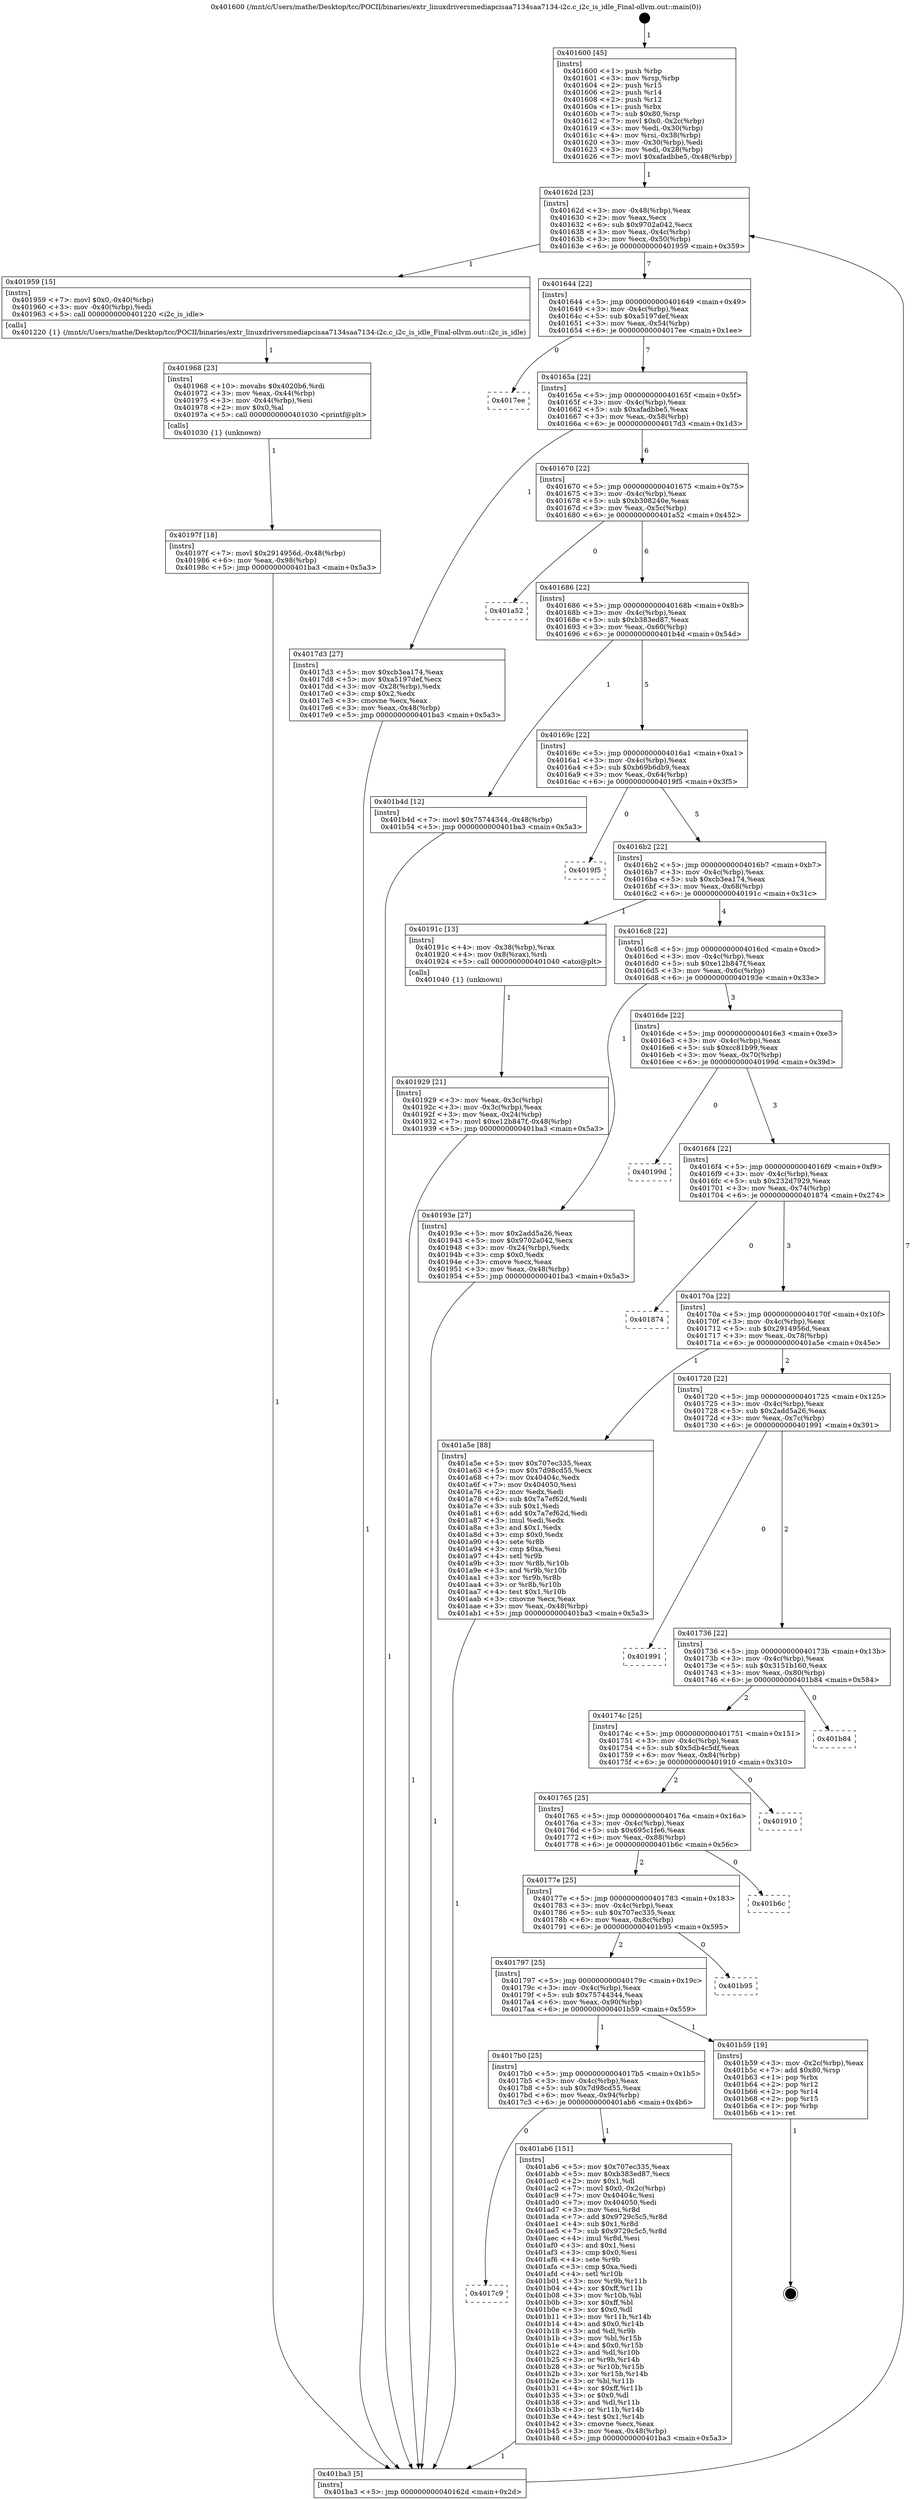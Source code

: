 digraph "0x401600" {
  label = "0x401600 (/mnt/c/Users/mathe/Desktop/tcc/POCII/binaries/extr_linuxdriversmediapcisaa7134saa7134-i2c.c_i2c_is_idle_Final-ollvm.out::main(0))"
  labelloc = "t"
  node[shape=record]

  Entry [label="",width=0.3,height=0.3,shape=circle,fillcolor=black,style=filled]
  "0x40162d" [label="{
     0x40162d [23]\l
     | [instrs]\l
     &nbsp;&nbsp;0x40162d \<+3\>: mov -0x48(%rbp),%eax\l
     &nbsp;&nbsp;0x401630 \<+2\>: mov %eax,%ecx\l
     &nbsp;&nbsp;0x401632 \<+6\>: sub $0x9702a042,%ecx\l
     &nbsp;&nbsp;0x401638 \<+3\>: mov %eax,-0x4c(%rbp)\l
     &nbsp;&nbsp;0x40163b \<+3\>: mov %ecx,-0x50(%rbp)\l
     &nbsp;&nbsp;0x40163e \<+6\>: je 0000000000401959 \<main+0x359\>\l
  }"]
  "0x401959" [label="{
     0x401959 [15]\l
     | [instrs]\l
     &nbsp;&nbsp;0x401959 \<+7\>: movl $0x0,-0x40(%rbp)\l
     &nbsp;&nbsp;0x401960 \<+3\>: mov -0x40(%rbp),%edi\l
     &nbsp;&nbsp;0x401963 \<+5\>: call 0000000000401220 \<i2c_is_idle\>\l
     | [calls]\l
     &nbsp;&nbsp;0x401220 \{1\} (/mnt/c/Users/mathe/Desktop/tcc/POCII/binaries/extr_linuxdriversmediapcisaa7134saa7134-i2c.c_i2c_is_idle_Final-ollvm.out::i2c_is_idle)\l
  }"]
  "0x401644" [label="{
     0x401644 [22]\l
     | [instrs]\l
     &nbsp;&nbsp;0x401644 \<+5\>: jmp 0000000000401649 \<main+0x49\>\l
     &nbsp;&nbsp;0x401649 \<+3\>: mov -0x4c(%rbp),%eax\l
     &nbsp;&nbsp;0x40164c \<+5\>: sub $0xa5197def,%eax\l
     &nbsp;&nbsp;0x401651 \<+3\>: mov %eax,-0x54(%rbp)\l
     &nbsp;&nbsp;0x401654 \<+6\>: je 00000000004017ee \<main+0x1ee\>\l
  }"]
  Exit [label="",width=0.3,height=0.3,shape=circle,fillcolor=black,style=filled,peripheries=2]
  "0x4017ee" [label="{
     0x4017ee\l
  }", style=dashed]
  "0x40165a" [label="{
     0x40165a [22]\l
     | [instrs]\l
     &nbsp;&nbsp;0x40165a \<+5\>: jmp 000000000040165f \<main+0x5f\>\l
     &nbsp;&nbsp;0x40165f \<+3\>: mov -0x4c(%rbp),%eax\l
     &nbsp;&nbsp;0x401662 \<+5\>: sub $0xafadbbe5,%eax\l
     &nbsp;&nbsp;0x401667 \<+3\>: mov %eax,-0x58(%rbp)\l
     &nbsp;&nbsp;0x40166a \<+6\>: je 00000000004017d3 \<main+0x1d3\>\l
  }"]
  "0x4017c9" [label="{
     0x4017c9\l
  }", style=dashed]
  "0x4017d3" [label="{
     0x4017d3 [27]\l
     | [instrs]\l
     &nbsp;&nbsp;0x4017d3 \<+5\>: mov $0xcb3ea174,%eax\l
     &nbsp;&nbsp;0x4017d8 \<+5\>: mov $0xa5197def,%ecx\l
     &nbsp;&nbsp;0x4017dd \<+3\>: mov -0x28(%rbp),%edx\l
     &nbsp;&nbsp;0x4017e0 \<+3\>: cmp $0x2,%edx\l
     &nbsp;&nbsp;0x4017e3 \<+3\>: cmovne %ecx,%eax\l
     &nbsp;&nbsp;0x4017e6 \<+3\>: mov %eax,-0x48(%rbp)\l
     &nbsp;&nbsp;0x4017e9 \<+5\>: jmp 0000000000401ba3 \<main+0x5a3\>\l
  }"]
  "0x401670" [label="{
     0x401670 [22]\l
     | [instrs]\l
     &nbsp;&nbsp;0x401670 \<+5\>: jmp 0000000000401675 \<main+0x75\>\l
     &nbsp;&nbsp;0x401675 \<+3\>: mov -0x4c(%rbp),%eax\l
     &nbsp;&nbsp;0x401678 \<+5\>: sub $0xb308240e,%eax\l
     &nbsp;&nbsp;0x40167d \<+3\>: mov %eax,-0x5c(%rbp)\l
     &nbsp;&nbsp;0x401680 \<+6\>: je 0000000000401a52 \<main+0x452\>\l
  }"]
  "0x401ba3" [label="{
     0x401ba3 [5]\l
     | [instrs]\l
     &nbsp;&nbsp;0x401ba3 \<+5\>: jmp 000000000040162d \<main+0x2d\>\l
  }"]
  "0x401600" [label="{
     0x401600 [45]\l
     | [instrs]\l
     &nbsp;&nbsp;0x401600 \<+1\>: push %rbp\l
     &nbsp;&nbsp;0x401601 \<+3\>: mov %rsp,%rbp\l
     &nbsp;&nbsp;0x401604 \<+2\>: push %r15\l
     &nbsp;&nbsp;0x401606 \<+2\>: push %r14\l
     &nbsp;&nbsp;0x401608 \<+2\>: push %r12\l
     &nbsp;&nbsp;0x40160a \<+1\>: push %rbx\l
     &nbsp;&nbsp;0x40160b \<+7\>: sub $0x80,%rsp\l
     &nbsp;&nbsp;0x401612 \<+7\>: movl $0x0,-0x2c(%rbp)\l
     &nbsp;&nbsp;0x401619 \<+3\>: mov %edi,-0x30(%rbp)\l
     &nbsp;&nbsp;0x40161c \<+4\>: mov %rsi,-0x38(%rbp)\l
     &nbsp;&nbsp;0x401620 \<+3\>: mov -0x30(%rbp),%edi\l
     &nbsp;&nbsp;0x401623 \<+3\>: mov %edi,-0x28(%rbp)\l
     &nbsp;&nbsp;0x401626 \<+7\>: movl $0xafadbbe5,-0x48(%rbp)\l
  }"]
  "0x401ab6" [label="{
     0x401ab6 [151]\l
     | [instrs]\l
     &nbsp;&nbsp;0x401ab6 \<+5\>: mov $0x707ec335,%eax\l
     &nbsp;&nbsp;0x401abb \<+5\>: mov $0xb383ed87,%ecx\l
     &nbsp;&nbsp;0x401ac0 \<+2\>: mov $0x1,%dl\l
     &nbsp;&nbsp;0x401ac2 \<+7\>: movl $0x0,-0x2c(%rbp)\l
     &nbsp;&nbsp;0x401ac9 \<+7\>: mov 0x40404c,%esi\l
     &nbsp;&nbsp;0x401ad0 \<+7\>: mov 0x404050,%edi\l
     &nbsp;&nbsp;0x401ad7 \<+3\>: mov %esi,%r8d\l
     &nbsp;&nbsp;0x401ada \<+7\>: add $0x9729c5c5,%r8d\l
     &nbsp;&nbsp;0x401ae1 \<+4\>: sub $0x1,%r8d\l
     &nbsp;&nbsp;0x401ae5 \<+7\>: sub $0x9729c5c5,%r8d\l
     &nbsp;&nbsp;0x401aec \<+4\>: imul %r8d,%esi\l
     &nbsp;&nbsp;0x401af0 \<+3\>: and $0x1,%esi\l
     &nbsp;&nbsp;0x401af3 \<+3\>: cmp $0x0,%esi\l
     &nbsp;&nbsp;0x401af6 \<+4\>: sete %r9b\l
     &nbsp;&nbsp;0x401afa \<+3\>: cmp $0xa,%edi\l
     &nbsp;&nbsp;0x401afd \<+4\>: setl %r10b\l
     &nbsp;&nbsp;0x401b01 \<+3\>: mov %r9b,%r11b\l
     &nbsp;&nbsp;0x401b04 \<+4\>: xor $0xff,%r11b\l
     &nbsp;&nbsp;0x401b08 \<+3\>: mov %r10b,%bl\l
     &nbsp;&nbsp;0x401b0b \<+3\>: xor $0xff,%bl\l
     &nbsp;&nbsp;0x401b0e \<+3\>: xor $0x0,%dl\l
     &nbsp;&nbsp;0x401b11 \<+3\>: mov %r11b,%r14b\l
     &nbsp;&nbsp;0x401b14 \<+4\>: and $0x0,%r14b\l
     &nbsp;&nbsp;0x401b18 \<+3\>: and %dl,%r9b\l
     &nbsp;&nbsp;0x401b1b \<+3\>: mov %bl,%r15b\l
     &nbsp;&nbsp;0x401b1e \<+4\>: and $0x0,%r15b\l
     &nbsp;&nbsp;0x401b22 \<+3\>: and %dl,%r10b\l
     &nbsp;&nbsp;0x401b25 \<+3\>: or %r9b,%r14b\l
     &nbsp;&nbsp;0x401b28 \<+3\>: or %r10b,%r15b\l
     &nbsp;&nbsp;0x401b2b \<+3\>: xor %r15b,%r14b\l
     &nbsp;&nbsp;0x401b2e \<+3\>: or %bl,%r11b\l
     &nbsp;&nbsp;0x401b31 \<+4\>: xor $0xff,%r11b\l
     &nbsp;&nbsp;0x401b35 \<+3\>: or $0x0,%dl\l
     &nbsp;&nbsp;0x401b38 \<+3\>: and %dl,%r11b\l
     &nbsp;&nbsp;0x401b3b \<+3\>: or %r11b,%r14b\l
     &nbsp;&nbsp;0x401b3e \<+4\>: test $0x1,%r14b\l
     &nbsp;&nbsp;0x401b42 \<+3\>: cmovne %ecx,%eax\l
     &nbsp;&nbsp;0x401b45 \<+3\>: mov %eax,-0x48(%rbp)\l
     &nbsp;&nbsp;0x401b48 \<+5\>: jmp 0000000000401ba3 \<main+0x5a3\>\l
  }"]
  "0x401a52" [label="{
     0x401a52\l
  }", style=dashed]
  "0x401686" [label="{
     0x401686 [22]\l
     | [instrs]\l
     &nbsp;&nbsp;0x401686 \<+5\>: jmp 000000000040168b \<main+0x8b\>\l
     &nbsp;&nbsp;0x40168b \<+3\>: mov -0x4c(%rbp),%eax\l
     &nbsp;&nbsp;0x40168e \<+5\>: sub $0xb383ed87,%eax\l
     &nbsp;&nbsp;0x401693 \<+3\>: mov %eax,-0x60(%rbp)\l
     &nbsp;&nbsp;0x401696 \<+6\>: je 0000000000401b4d \<main+0x54d\>\l
  }"]
  "0x4017b0" [label="{
     0x4017b0 [25]\l
     | [instrs]\l
     &nbsp;&nbsp;0x4017b0 \<+5\>: jmp 00000000004017b5 \<main+0x1b5\>\l
     &nbsp;&nbsp;0x4017b5 \<+3\>: mov -0x4c(%rbp),%eax\l
     &nbsp;&nbsp;0x4017b8 \<+5\>: sub $0x7d98cd55,%eax\l
     &nbsp;&nbsp;0x4017bd \<+6\>: mov %eax,-0x94(%rbp)\l
     &nbsp;&nbsp;0x4017c3 \<+6\>: je 0000000000401ab6 \<main+0x4b6\>\l
  }"]
  "0x401b4d" [label="{
     0x401b4d [12]\l
     | [instrs]\l
     &nbsp;&nbsp;0x401b4d \<+7\>: movl $0x75744344,-0x48(%rbp)\l
     &nbsp;&nbsp;0x401b54 \<+5\>: jmp 0000000000401ba3 \<main+0x5a3\>\l
  }"]
  "0x40169c" [label="{
     0x40169c [22]\l
     | [instrs]\l
     &nbsp;&nbsp;0x40169c \<+5\>: jmp 00000000004016a1 \<main+0xa1\>\l
     &nbsp;&nbsp;0x4016a1 \<+3\>: mov -0x4c(%rbp),%eax\l
     &nbsp;&nbsp;0x4016a4 \<+5\>: sub $0xb69b6db9,%eax\l
     &nbsp;&nbsp;0x4016a9 \<+3\>: mov %eax,-0x64(%rbp)\l
     &nbsp;&nbsp;0x4016ac \<+6\>: je 00000000004019f5 \<main+0x3f5\>\l
  }"]
  "0x401b59" [label="{
     0x401b59 [19]\l
     | [instrs]\l
     &nbsp;&nbsp;0x401b59 \<+3\>: mov -0x2c(%rbp),%eax\l
     &nbsp;&nbsp;0x401b5c \<+7\>: add $0x80,%rsp\l
     &nbsp;&nbsp;0x401b63 \<+1\>: pop %rbx\l
     &nbsp;&nbsp;0x401b64 \<+2\>: pop %r12\l
     &nbsp;&nbsp;0x401b66 \<+2\>: pop %r14\l
     &nbsp;&nbsp;0x401b68 \<+2\>: pop %r15\l
     &nbsp;&nbsp;0x401b6a \<+1\>: pop %rbp\l
     &nbsp;&nbsp;0x401b6b \<+1\>: ret\l
  }"]
  "0x4019f5" [label="{
     0x4019f5\l
  }", style=dashed]
  "0x4016b2" [label="{
     0x4016b2 [22]\l
     | [instrs]\l
     &nbsp;&nbsp;0x4016b2 \<+5\>: jmp 00000000004016b7 \<main+0xb7\>\l
     &nbsp;&nbsp;0x4016b7 \<+3\>: mov -0x4c(%rbp),%eax\l
     &nbsp;&nbsp;0x4016ba \<+5\>: sub $0xcb3ea174,%eax\l
     &nbsp;&nbsp;0x4016bf \<+3\>: mov %eax,-0x68(%rbp)\l
     &nbsp;&nbsp;0x4016c2 \<+6\>: je 000000000040191c \<main+0x31c\>\l
  }"]
  "0x401797" [label="{
     0x401797 [25]\l
     | [instrs]\l
     &nbsp;&nbsp;0x401797 \<+5\>: jmp 000000000040179c \<main+0x19c\>\l
     &nbsp;&nbsp;0x40179c \<+3\>: mov -0x4c(%rbp),%eax\l
     &nbsp;&nbsp;0x40179f \<+5\>: sub $0x75744344,%eax\l
     &nbsp;&nbsp;0x4017a4 \<+6\>: mov %eax,-0x90(%rbp)\l
     &nbsp;&nbsp;0x4017aa \<+6\>: je 0000000000401b59 \<main+0x559\>\l
  }"]
  "0x40191c" [label="{
     0x40191c [13]\l
     | [instrs]\l
     &nbsp;&nbsp;0x40191c \<+4\>: mov -0x38(%rbp),%rax\l
     &nbsp;&nbsp;0x401920 \<+4\>: mov 0x8(%rax),%rdi\l
     &nbsp;&nbsp;0x401924 \<+5\>: call 0000000000401040 \<atoi@plt\>\l
     | [calls]\l
     &nbsp;&nbsp;0x401040 \{1\} (unknown)\l
  }"]
  "0x4016c8" [label="{
     0x4016c8 [22]\l
     | [instrs]\l
     &nbsp;&nbsp;0x4016c8 \<+5\>: jmp 00000000004016cd \<main+0xcd\>\l
     &nbsp;&nbsp;0x4016cd \<+3\>: mov -0x4c(%rbp),%eax\l
     &nbsp;&nbsp;0x4016d0 \<+5\>: sub $0xe12b847f,%eax\l
     &nbsp;&nbsp;0x4016d5 \<+3\>: mov %eax,-0x6c(%rbp)\l
     &nbsp;&nbsp;0x4016d8 \<+6\>: je 000000000040193e \<main+0x33e\>\l
  }"]
  "0x401929" [label="{
     0x401929 [21]\l
     | [instrs]\l
     &nbsp;&nbsp;0x401929 \<+3\>: mov %eax,-0x3c(%rbp)\l
     &nbsp;&nbsp;0x40192c \<+3\>: mov -0x3c(%rbp),%eax\l
     &nbsp;&nbsp;0x40192f \<+3\>: mov %eax,-0x24(%rbp)\l
     &nbsp;&nbsp;0x401932 \<+7\>: movl $0xe12b847f,-0x48(%rbp)\l
     &nbsp;&nbsp;0x401939 \<+5\>: jmp 0000000000401ba3 \<main+0x5a3\>\l
  }"]
  "0x401b95" [label="{
     0x401b95\l
  }", style=dashed]
  "0x40193e" [label="{
     0x40193e [27]\l
     | [instrs]\l
     &nbsp;&nbsp;0x40193e \<+5\>: mov $0x2add5a26,%eax\l
     &nbsp;&nbsp;0x401943 \<+5\>: mov $0x9702a042,%ecx\l
     &nbsp;&nbsp;0x401948 \<+3\>: mov -0x24(%rbp),%edx\l
     &nbsp;&nbsp;0x40194b \<+3\>: cmp $0x0,%edx\l
     &nbsp;&nbsp;0x40194e \<+3\>: cmove %ecx,%eax\l
     &nbsp;&nbsp;0x401951 \<+3\>: mov %eax,-0x48(%rbp)\l
     &nbsp;&nbsp;0x401954 \<+5\>: jmp 0000000000401ba3 \<main+0x5a3\>\l
  }"]
  "0x4016de" [label="{
     0x4016de [22]\l
     | [instrs]\l
     &nbsp;&nbsp;0x4016de \<+5\>: jmp 00000000004016e3 \<main+0xe3\>\l
     &nbsp;&nbsp;0x4016e3 \<+3\>: mov -0x4c(%rbp),%eax\l
     &nbsp;&nbsp;0x4016e6 \<+5\>: sub $0xcc81b99,%eax\l
     &nbsp;&nbsp;0x4016eb \<+3\>: mov %eax,-0x70(%rbp)\l
     &nbsp;&nbsp;0x4016ee \<+6\>: je 000000000040199d \<main+0x39d\>\l
  }"]
  "0x401968" [label="{
     0x401968 [23]\l
     | [instrs]\l
     &nbsp;&nbsp;0x401968 \<+10\>: movabs $0x4020b6,%rdi\l
     &nbsp;&nbsp;0x401972 \<+3\>: mov %eax,-0x44(%rbp)\l
     &nbsp;&nbsp;0x401975 \<+3\>: mov -0x44(%rbp),%esi\l
     &nbsp;&nbsp;0x401978 \<+2\>: mov $0x0,%al\l
     &nbsp;&nbsp;0x40197a \<+5\>: call 0000000000401030 \<printf@plt\>\l
     | [calls]\l
     &nbsp;&nbsp;0x401030 \{1\} (unknown)\l
  }"]
  "0x40197f" [label="{
     0x40197f [18]\l
     | [instrs]\l
     &nbsp;&nbsp;0x40197f \<+7\>: movl $0x2914956d,-0x48(%rbp)\l
     &nbsp;&nbsp;0x401986 \<+6\>: mov %eax,-0x98(%rbp)\l
     &nbsp;&nbsp;0x40198c \<+5\>: jmp 0000000000401ba3 \<main+0x5a3\>\l
  }"]
  "0x40177e" [label="{
     0x40177e [25]\l
     | [instrs]\l
     &nbsp;&nbsp;0x40177e \<+5\>: jmp 0000000000401783 \<main+0x183\>\l
     &nbsp;&nbsp;0x401783 \<+3\>: mov -0x4c(%rbp),%eax\l
     &nbsp;&nbsp;0x401786 \<+5\>: sub $0x707ec335,%eax\l
     &nbsp;&nbsp;0x40178b \<+6\>: mov %eax,-0x8c(%rbp)\l
     &nbsp;&nbsp;0x401791 \<+6\>: je 0000000000401b95 \<main+0x595\>\l
  }"]
  "0x40199d" [label="{
     0x40199d\l
  }", style=dashed]
  "0x4016f4" [label="{
     0x4016f4 [22]\l
     | [instrs]\l
     &nbsp;&nbsp;0x4016f4 \<+5\>: jmp 00000000004016f9 \<main+0xf9\>\l
     &nbsp;&nbsp;0x4016f9 \<+3\>: mov -0x4c(%rbp),%eax\l
     &nbsp;&nbsp;0x4016fc \<+5\>: sub $0x232d7929,%eax\l
     &nbsp;&nbsp;0x401701 \<+3\>: mov %eax,-0x74(%rbp)\l
     &nbsp;&nbsp;0x401704 \<+6\>: je 0000000000401874 \<main+0x274\>\l
  }"]
  "0x401b6c" [label="{
     0x401b6c\l
  }", style=dashed]
  "0x401874" [label="{
     0x401874\l
  }", style=dashed]
  "0x40170a" [label="{
     0x40170a [22]\l
     | [instrs]\l
     &nbsp;&nbsp;0x40170a \<+5\>: jmp 000000000040170f \<main+0x10f\>\l
     &nbsp;&nbsp;0x40170f \<+3\>: mov -0x4c(%rbp),%eax\l
     &nbsp;&nbsp;0x401712 \<+5\>: sub $0x2914956d,%eax\l
     &nbsp;&nbsp;0x401717 \<+3\>: mov %eax,-0x78(%rbp)\l
     &nbsp;&nbsp;0x40171a \<+6\>: je 0000000000401a5e \<main+0x45e\>\l
  }"]
  "0x401765" [label="{
     0x401765 [25]\l
     | [instrs]\l
     &nbsp;&nbsp;0x401765 \<+5\>: jmp 000000000040176a \<main+0x16a\>\l
     &nbsp;&nbsp;0x40176a \<+3\>: mov -0x4c(%rbp),%eax\l
     &nbsp;&nbsp;0x40176d \<+5\>: sub $0x695c1fe6,%eax\l
     &nbsp;&nbsp;0x401772 \<+6\>: mov %eax,-0x88(%rbp)\l
     &nbsp;&nbsp;0x401778 \<+6\>: je 0000000000401b6c \<main+0x56c\>\l
  }"]
  "0x401a5e" [label="{
     0x401a5e [88]\l
     | [instrs]\l
     &nbsp;&nbsp;0x401a5e \<+5\>: mov $0x707ec335,%eax\l
     &nbsp;&nbsp;0x401a63 \<+5\>: mov $0x7d98cd55,%ecx\l
     &nbsp;&nbsp;0x401a68 \<+7\>: mov 0x40404c,%edx\l
     &nbsp;&nbsp;0x401a6f \<+7\>: mov 0x404050,%esi\l
     &nbsp;&nbsp;0x401a76 \<+2\>: mov %edx,%edi\l
     &nbsp;&nbsp;0x401a78 \<+6\>: sub $0x7a7ef62d,%edi\l
     &nbsp;&nbsp;0x401a7e \<+3\>: sub $0x1,%edi\l
     &nbsp;&nbsp;0x401a81 \<+6\>: add $0x7a7ef62d,%edi\l
     &nbsp;&nbsp;0x401a87 \<+3\>: imul %edi,%edx\l
     &nbsp;&nbsp;0x401a8a \<+3\>: and $0x1,%edx\l
     &nbsp;&nbsp;0x401a8d \<+3\>: cmp $0x0,%edx\l
     &nbsp;&nbsp;0x401a90 \<+4\>: sete %r8b\l
     &nbsp;&nbsp;0x401a94 \<+3\>: cmp $0xa,%esi\l
     &nbsp;&nbsp;0x401a97 \<+4\>: setl %r9b\l
     &nbsp;&nbsp;0x401a9b \<+3\>: mov %r8b,%r10b\l
     &nbsp;&nbsp;0x401a9e \<+3\>: and %r9b,%r10b\l
     &nbsp;&nbsp;0x401aa1 \<+3\>: xor %r9b,%r8b\l
     &nbsp;&nbsp;0x401aa4 \<+3\>: or %r8b,%r10b\l
     &nbsp;&nbsp;0x401aa7 \<+4\>: test $0x1,%r10b\l
     &nbsp;&nbsp;0x401aab \<+3\>: cmovne %ecx,%eax\l
     &nbsp;&nbsp;0x401aae \<+3\>: mov %eax,-0x48(%rbp)\l
     &nbsp;&nbsp;0x401ab1 \<+5\>: jmp 0000000000401ba3 \<main+0x5a3\>\l
  }"]
  "0x401720" [label="{
     0x401720 [22]\l
     | [instrs]\l
     &nbsp;&nbsp;0x401720 \<+5\>: jmp 0000000000401725 \<main+0x125\>\l
     &nbsp;&nbsp;0x401725 \<+3\>: mov -0x4c(%rbp),%eax\l
     &nbsp;&nbsp;0x401728 \<+5\>: sub $0x2add5a26,%eax\l
     &nbsp;&nbsp;0x40172d \<+3\>: mov %eax,-0x7c(%rbp)\l
     &nbsp;&nbsp;0x401730 \<+6\>: je 0000000000401991 \<main+0x391\>\l
  }"]
  "0x401910" [label="{
     0x401910\l
  }", style=dashed]
  "0x401991" [label="{
     0x401991\l
  }", style=dashed]
  "0x401736" [label="{
     0x401736 [22]\l
     | [instrs]\l
     &nbsp;&nbsp;0x401736 \<+5\>: jmp 000000000040173b \<main+0x13b\>\l
     &nbsp;&nbsp;0x40173b \<+3\>: mov -0x4c(%rbp),%eax\l
     &nbsp;&nbsp;0x40173e \<+5\>: sub $0x3151b160,%eax\l
     &nbsp;&nbsp;0x401743 \<+3\>: mov %eax,-0x80(%rbp)\l
     &nbsp;&nbsp;0x401746 \<+6\>: je 0000000000401b84 \<main+0x584\>\l
  }"]
  "0x40174c" [label="{
     0x40174c [25]\l
     | [instrs]\l
     &nbsp;&nbsp;0x40174c \<+5\>: jmp 0000000000401751 \<main+0x151\>\l
     &nbsp;&nbsp;0x401751 \<+3\>: mov -0x4c(%rbp),%eax\l
     &nbsp;&nbsp;0x401754 \<+5\>: sub $0x5db4c5df,%eax\l
     &nbsp;&nbsp;0x401759 \<+6\>: mov %eax,-0x84(%rbp)\l
     &nbsp;&nbsp;0x40175f \<+6\>: je 0000000000401910 \<main+0x310\>\l
  }"]
  "0x401b84" [label="{
     0x401b84\l
  }", style=dashed]
  Entry -> "0x401600" [label=" 1"]
  "0x40162d" -> "0x401959" [label=" 1"]
  "0x40162d" -> "0x401644" [label=" 7"]
  "0x401b59" -> Exit [label=" 1"]
  "0x401644" -> "0x4017ee" [label=" 0"]
  "0x401644" -> "0x40165a" [label=" 7"]
  "0x401b4d" -> "0x401ba3" [label=" 1"]
  "0x40165a" -> "0x4017d3" [label=" 1"]
  "0x40165a" -> "0x401670" [label=" 6"]
  "0x4017d3" -> "0x401ba3" [label=" 1"]
  "0x401600" -> "0x40162d" [label=" 1"]
  "0x401ba3" -> "0x40162d" [label=" 7"]
  "0x401ab6" -> "0x401ba3" [label=" 1"]
  "0x401670" -> "0x401a52" [label=" 0"]
  "0x401670" -> "0x401686" [label=" 6"]
  "0x4017b0" -> "0x4017c9" [label=" 0"]
  "0x401686" -> "0x401b4d" [label=" 1"]
  "0x401686" -> "0x40169c" [label=" 5"]
  "0x4017b0" -> "0x401ab6" [label=" 1"]
  "0x40169c" -> "0x4019f5" [label=" 0"]
  "0x40169c" -> "0x4016b2" [label=" 5"]
  "0x401797" -> "0x4017b0" [label=" 1"]
  "0x4016b2" -> "0x40191c" [label=" 1"]
  "0x4016b2" -> "0x4016c8" [label=" 4"]
  "0x40191c" -> "0x401929" [label=" 1"]
  "0x401929" -> "0x401ba3" [label=" 1"]
  "0x401797" -> "0x401b59" [label=" 1"]
  "0x4016c8" -> "0x40193e" [label=" 1"]
  "0x4016c8" -> "0x4016de" [label=" 3"]
  "0x40193e" -> "0x401ba3" [label=" 1"]
  "0x401959" -> "0x401968" [label=" 1"]
  "0x401968" -> "0x40197f" [label=" 1"]
  "0x40197f" -> "0x401ba3" [label=" 1"]
  "0x40177e" -> "0x401797" [label=" 2"]
  "0x4016de" -> "0x40199d" [label=" 0"]
  "0x4016de" -> "0x4016f4" [label=" 3"]
  "0x40177e" -> "0x401b95" [label=" 0"]
  "0x4016f4" -> "0x401874" [label=" 0"]
  "0x4016f4" -> "0x40170a" [label=" 3"]
  "0x401765" -> "0x40177e" [label=" 2"]
  "0x40170a" -> "0x401a5e" [label=" 1"]
  "0x40170a" -> "0x401720" [label=" 2"]
  "0x401a5e" -> "0x401ba3" [label=" 1"]
  "0x401765" -> "0x401b6c" [label=" 0"]
  "0x401720" -> "0x401991" [label=" 0"]
  "0x401720" -> "0x401736" [label=" 2"]
  "0x40174c" -> "0x401765" [label=" 2"]
  "0x401736" -> "0x401b84" [label=" 0"]
  "0x401736" -> "0x40174c" [label=" 2"]
  "0x40174c" -> "0x401910" [label=" 0"]
}
